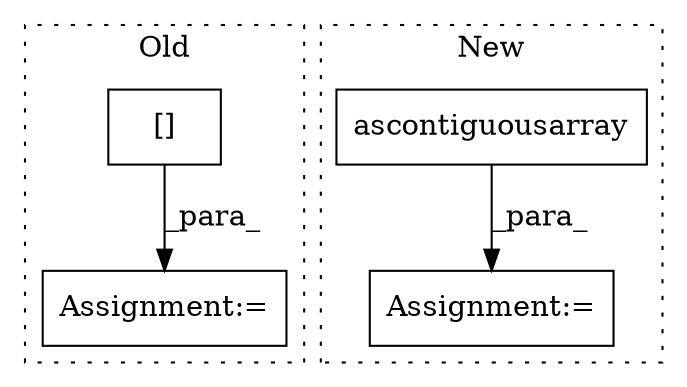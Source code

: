 digraph G {
subgraph cluster0 {
1 [label="[]" a="2" s="2226,2287" l="13,2" shape="box"];
4 [label="Assignment:=" a="7" s="2225" l="1" shape="box"];
label = "Old";
style="dotted";
}
subgraph cluster1 {
2 [label="ascontiguousarray" a="32" s="2150,2175" l="18,1" shape="box"];
3 [label="Assignment:=" a="7" s="2143" l="1" shape="box"];
label = "New";
style="dotted";
}
1 -> 4 [label="_para_"];
2 -> 3 [label="_para_"];
}